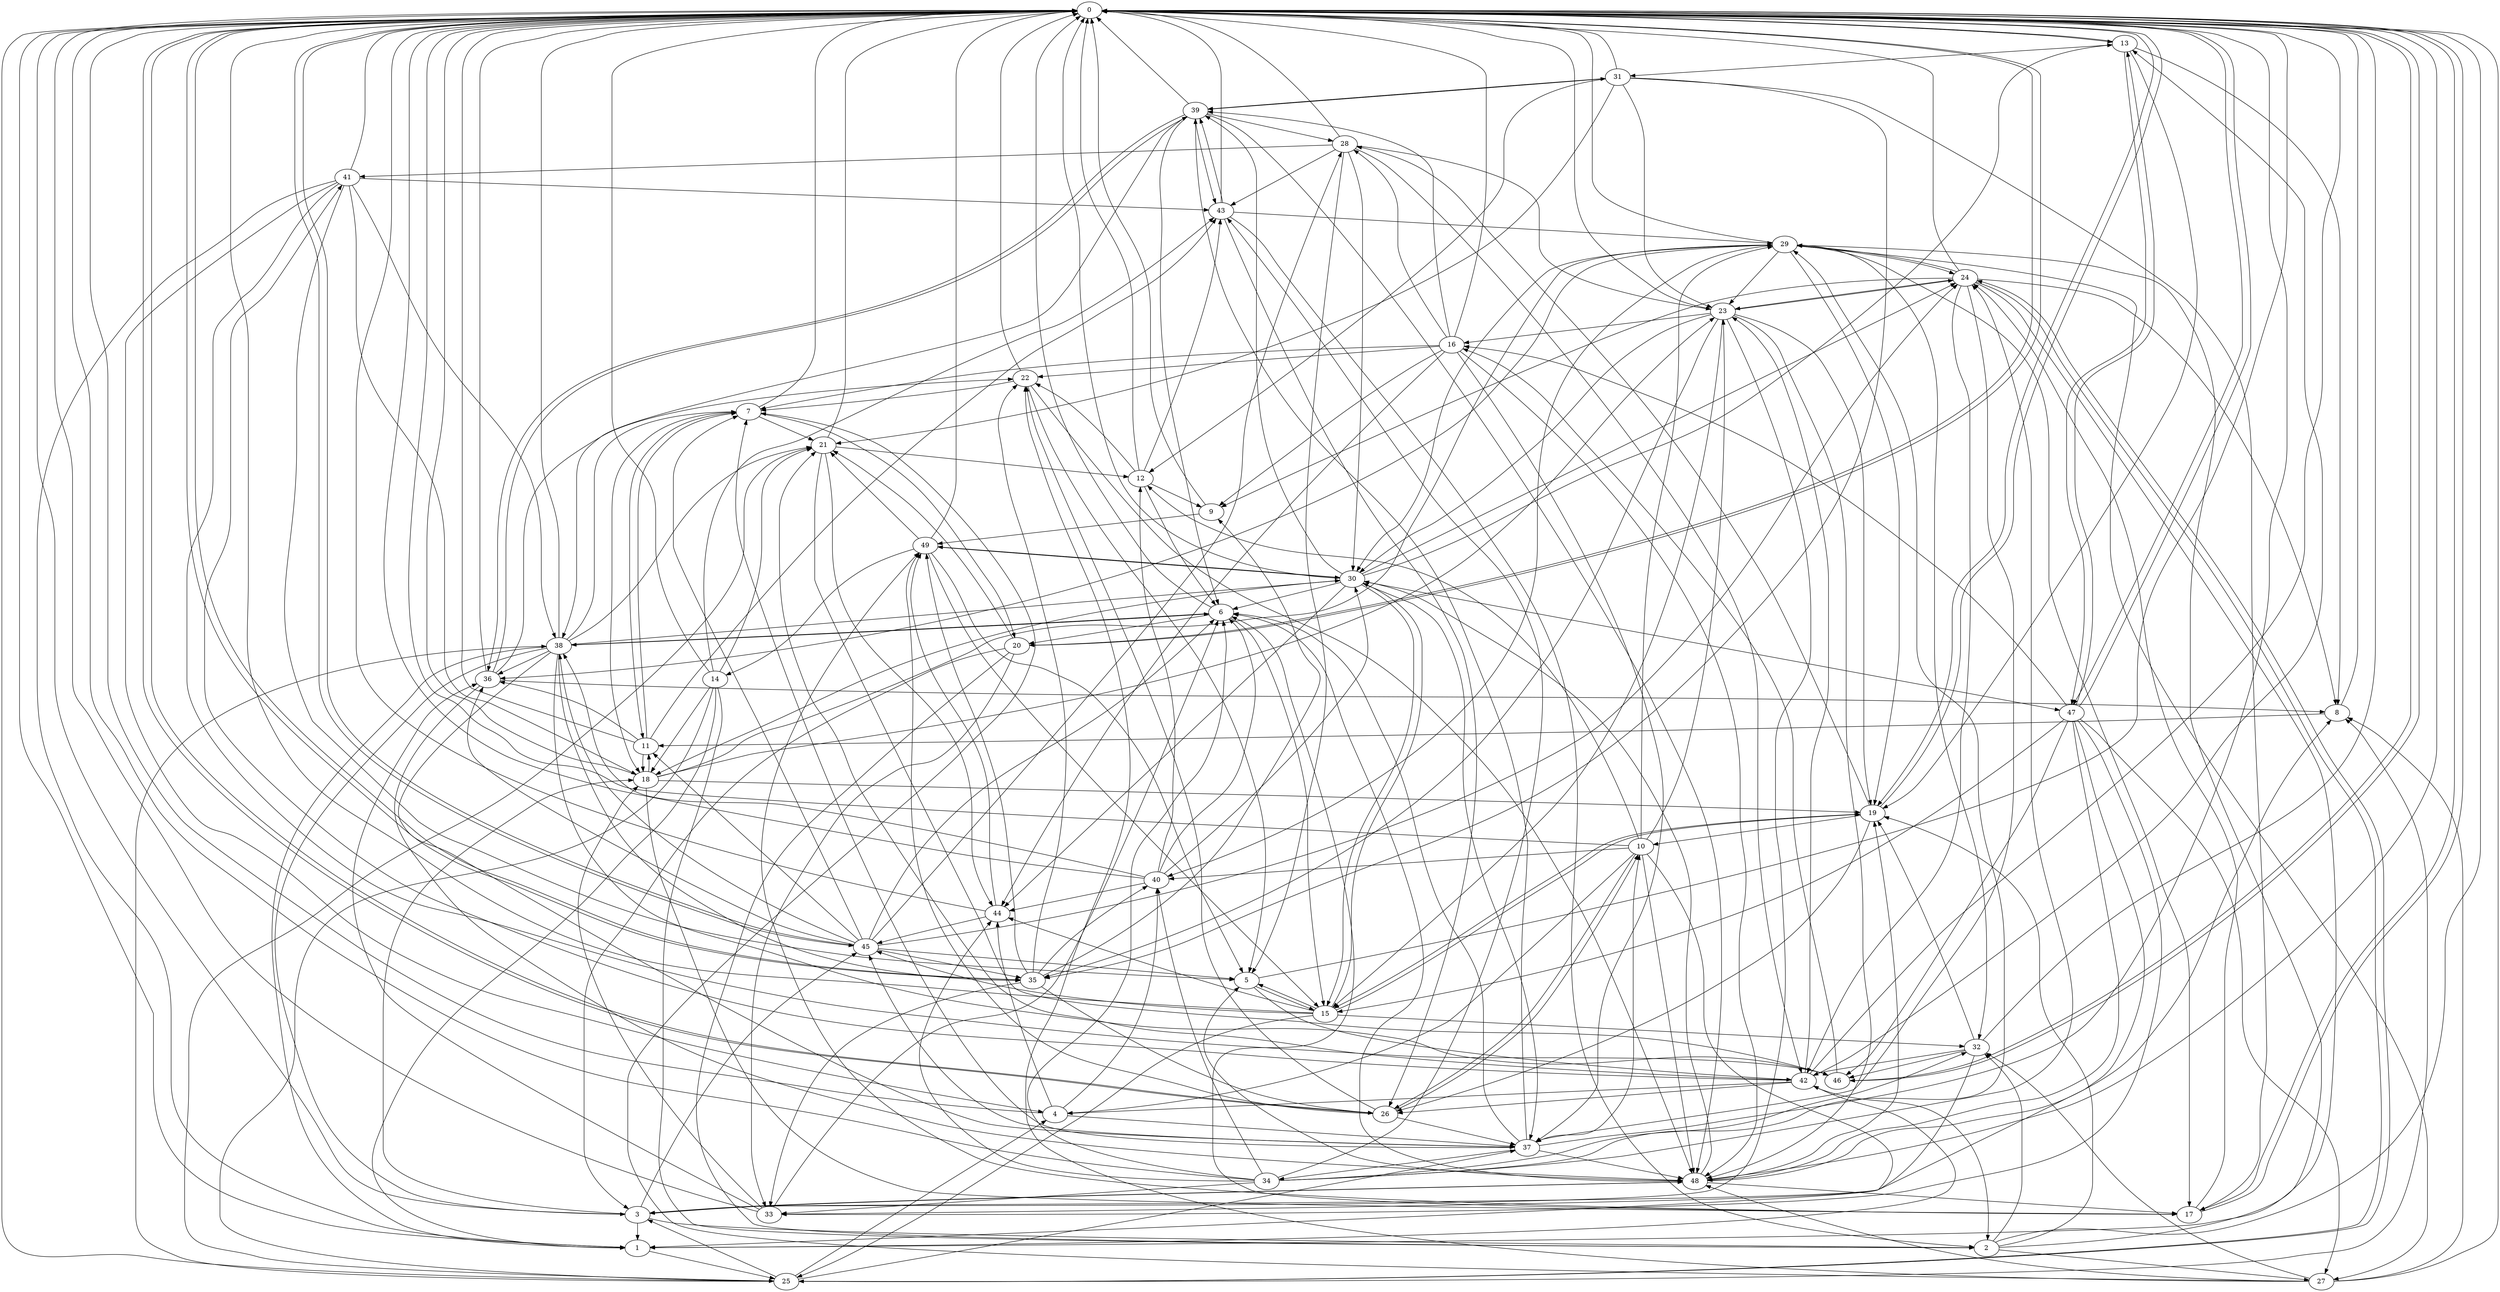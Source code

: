 strict digraph "" {
	0	 [component_delay=3];
	13	 [component_delay=3];
	0 -> 13	 [wire_delay=1];
	17	 [component_delay=3];
	0 -> 17	 [wire_delay=1];
	19	 [component_delay=3];
	0 -> 19	 [wire_delay=1];
	20	 [component_delay=3];
	0 -> 20	 [wire_delay=1];
	26	 [component_delay=3];
	0 -> 26	 [wire_delay=1];
	35	 [component_delay=3];
	0 -> 35	 [wire_delay=1];
	45	 [component_delay=3];
	0 -> 45	 [wire_delay=1];
	46	 [component_delay=3];
	0 -> 46	 [wire_delay=1];
	47	 [component_delay=3];
	0 -> 47	 [wire_delay=1];
	1	 [component_delay=3];
	1 -> 0	 [wire_delay=1];
	25	 [component_delay=3];
	1 -> 25	 [wire_delay=1];
	42	 [component_delay=3];
	1 -> 42	 [wire_delay=1];
	2	 [component_delay=3];
	2 -> 0	 [wire_delay=1];
	2 -> 19	 [wire_delay=1];
	27	 [component_delay=3];
	2 -> 27	 [wire_delay=1];
	29	 [component_delay=3];
	2 -> 29	 [wire_delay=1];
	32	 [component_delay=3];
	2 -> 32	 [wire_delay=1];
	3	 [component_delay=3];
	3 -> 0	 [wire_delay=1];
	3 -> 1	 [wire_delay=1];
	3 -> 2	 [wire_delay=1];
	18	 [component_delay=3];
	3 -> 18	 [wire_delay=1];
	3 -> 45	 [wire_delay=1];
	48	 [component_delay=3];
	3 -> 48	 [wire_delay=1];
	4	 [component_delay=3];
	4 -> 0	 [wire_delay=1];
	37	 [component_delay=3];
	4 -> 37	 [wire_delay=1];
	40	 [component_delay=3];
	4 -> 40	 [wire_delay=1];
	44	 [component_delay=3];
	4 -> 44	 [wire_delay=1];
	5	 [component_delay=3];
	5 -> 0	 [wire_delay=1];
	15	 [component_delay=3];
	5 -> 15	 [wire_delay=1];
	5 -> 42	 [wire_delay=1];
	6	 [component_delay=3];
	6 -> 0	 [wire_delay=1];
	6 -> 15	 [wire_delay=1];
	6 -> 20	 [wire_delay=1];
	38	 [component_delay=3];
	6 -> 38	 [wire_delay=1];
	7	 [component_delay=3];
	7 -> 0	 [wire_delay=1];
	11	 [component_delay=3];
	7 -> 11	 [wire_delay=1];
	7 -> 18	 [wire_delay=1];
	7 -> 20	 [wire_delay=1];
	21	 [component_delay=3];
	7 -> 21	 [wire_delay=1];
	8	 [component_delay=3];
	8 -> 0	 [wire_delay=1];
	8 -> 11	 [wire_delay=1];
	9	 [component_delay=3];
	9 -> 0	 [wire_delay=1];
	49	 [component_delay=3];
	9 -> 49	 [wire_delay=1];
	10	 [component_delay=3];
	10 -> 0	 [wire_delay=1];
	10 -> 1	 [wire_delay=1];
	10 -> 4	 [wire_delay=1];
	12	 [component_delay=3];
	10 -> 12	 [wire_delay=1];
	23	 [component_delay=3];
	10 -> 23	 [wire_delay=1];
	10 -> 26	 [wire_delay=1];
	10 -> 29	 [wire_delay=1];
	10 -> 40	 [wire_delay=1];
	10 -> 48	 [wire_delay=1];
	11 -> 0	 [wire_delay=1];
	11 -> 7	 [wire_delay=1];
	11 -> 18	 [wire_delay=1];
	36	 [component_delay=3];
	11 -> 36	 [wire_delay=1];
	43	 [component_delay=3];
	11 -> 43	 [wire_delay=1];
	12 -> 0	 [wire_delay=1];
	12 -> 6	 [wire_delay=1];
	12 -> 9	 [wire_delay=1];
	22	 [component_delay=3];
	12 -> 22	 [wire_delay=1];
	12 -> 43	 [wire_delay=1];
	13 -> 0	 [wire_delay=1];
	13 -> 8	 [wire_delay=1];
	13 -> 19	 [wire_delay=1];
	31	 [component_delay=3];
	13 -> 31	 [wire_delay=1];
	13 -> 47	 [wire_delay=1];
	14	 [component_delay=3];
	14 -> 0	 [wire_delay=1];
	14 -> 1	 [wire_delay=1];
	14 -> 2	 [wire_delay=1];
	14 -> 18	 [wire_delay=1];
	14 -> 21	 [wire_delay=1];
	14 -> 25	 [wire_delay=1];
	14 -> 43	 [wire_delay=1];
	15 -> 0	 [wire_delay=1];
	15 -> 5	 [wire_delay=1];
	15 -> 19	 [wire_delay=1];
	15 -> 25	 [wire_delay=1];
	30	 [component_delay=3];
	15 -> 30	 [wire_delay=1];
	15 -> 32	 [wire_delay=1];
	15 -> 44	 [wire_delay=1];
	15 -> 45	 [wire_delay=1];
	16	 [component_delay=3];
	16 -> 0	 [wire_delay=1];
	16 -> 7	 [wire_delay=1];
	16 -> 9	 [wire_delay=1];
	16 -> 22	 [wire_delay=1];
	28	 [component_delay=3];
	16 -> 28	 [wire_delay=1];
	16 -> 37	 [wire_delay=1];
	39	 [component_delay=3];
	16 -> 39	 [wire_delay=1];
	16 -> 44	 [wire_delay=1];
	16 -> 48	 [wire_delay=1];
	17 -> 0	 [wire_delay=1];
	17 -> 6	 [wire_delay=1];
	24	 [component_delay=3];
	17 -> 24	 [wire_delay=1];
	17 -> 49	 [wire_delay=1];
	18 -> 0	 [wire_delay=1];
	18 -> 11	 [wire_delay=1];
	18 -> 17	 [wire_delay=1];
	18 -> 19	 [wire_delay=1];
	18 -> 23	 [wire_delay=1];
	18 -> 29	 [wire_delay=1];
	19 -> 0	 [wire_delay=1];
	19 -> 10	 [wire_delay=1];
	19 -> 15	 [wire_delay=1];
	19 -> 26	 [wire_delay=1];
	19 -> 28	 [wire_delay=1];
	20 -> 0	 [wire_delay=1];
	20 -> 2	 [wire_delay=1];
	20 -> 3	 [wire_delay=1];
	20 -> 21	 [wire_delay=1];
	33	 [component_delay=3];
	20 -> 33	 [wire_delay=1];
	21 -> 0	 [wire_delay=1];
	21 -> 12	 [wire_delay=1];
	21 -> 44	 [wire_delay=1];
	21 -> 46	 [wire_delay=1];
	22 -> 0	 [wire_delay=1];
	22 -> 5	 [wire_delay=1];
	22 -> 7	 [wire_delay=1];
	22 -> 48	 [wire_delay=1];
	23 -> 0	 [wire_delay=1];
	23 -> 3	 [wire_delay=1];
	23 -> 15	 [wire_delay=1];
	23 -> 16	 [wire_delay=1];
	23 -> 19	 [wire_delay=1];
	23 -> 24	 [wire_delay=1];
	23 -> 30	 [wire_delay=1];
	23 -> 35	 [wire_delay=1];
	23 -> 48	 [wire_delay=1];
	24 -> 0	 [wire_delay=1];
	24 -> 1	 [wire_delay=1];
	24 -> 8	 [wire_delay=1];
	24 -> 9	 [wire_delay=1];
	24 -> 23	 [wire_delay=1];
	24 -> 25	 [wire_delay=1];
	24 -> 29	 [wire_delay=1];
	24 -> 37	 [wire_delay=1];
	24 -> 42	 [wire_delay=1];
	25 -> 0	 [wire_delay=1];
	25 -> 3	 [wire_delay=1];
	25 -> 4	 [wire_delay=1];
	25 -> 8	 [wire_delay=1];
	25 -> 21	 [wire_delay=1];
	25 -> 24	 [wire_delay=1];
	25 -> 37	 [wire_delay=1];
	25 -> 38	 [wire_delay=1];
	26 -> 0	 [wire_delay=1];
	26 -> 10	 [wire_delay=1];
	26 -> 22	 [wire_delay=1];
	26 -> 37	 [wire_delay=1];
	26 -> 49	 [wire_delay=1];
	27 -> 0	 [wire_delay=1];
	27 -> 7	 [wire_delay=1];
	27 -> 8	 [wire_delay=1];
	27 -> 22	 [wire_delay=1];
	27 -> 32	 [wire_delay=1];
	27 -> 48	 [wire_delay=1];
	28 -> 0	 [wire_delay=1];
	28 -> 5	 [wire_delay=1];
	28 -> 23	 [wire_delay=1];
	28 -> 30	 [wire_delay=1];
	41	 [component_delay=3];
	28 -> 41	 [wire_delay=1];
	28 -> 42	 [wire_delay=1];
	28 -> 43	 [wire_delay=1];
	29 -> 0	 [wire_delay=1];
	29 -> 17	 [wire_delay=1];
	29 -> 19	 [wire_delay=1];
	29 -> 23	 [wire_delay=1];
	29 -> 24	 [wire_delay=1];
	29 -> 27	 [wire_delay=1];
	29 -> 30	 [wire_delay=1];
	29 -> 32	 [wire_delay=1];
	29 -> 36	 [wire_delay=1];
	29 -> 40	 [wire_delay=1];
	30 -> 0	 [wire_delay=1];
	30 -> 6	 [wire_delay=1];
	30 -> 13	 [wire_delay=1];
	30 -> 15	 [wire_delay=1];
	30 -> 18	 [wire_delay=1];
	30 -> 24	 [wire_delay=1];
	30 -> 37	 [wire_delay=1];
	30 -> 39	 [wire_delay=1];
	30 -> 44	 [wire_delay=1];
	30 -> 47	 [wire_delay=1];
	30 -> 49	 [wire_delay=1];
	31 -> 0	 [wire_delay=1];
	31 -> 12	 [wire_delay=1];
	31 -> 17	 [wire_delay=1];
	31 -> 21	 [wire_delay=1];
	31 -> 23	 [wire_delay=1];
	31 -> 35	 [wire_delay=1];
	31 -> 39	 [wire_delay=1];
	32 -> 0	 [wire_delay=1];
	32 -> 19	 [wire_delay=1];
	32 -> 33	 [wire_delay=1];
	32 -> 42	 [wire_delay=1];
	32 -> 46	 [wire_delay=1];
	33 -> 0	 [wire_delay=1];
	33 -> 6	 [wire_delay=1];
	33 -> 18	 [wire_delay=1];
	33 -> 36	 [wire_delay=1];
	34	 [component_delay=3];
	34 -> 0	 [wire_delay=1];
	34 -> 6	 [wire_delay=1];
	34 -> 24	 [wire_delay=1];
	34 -> 29	 [wire_delay=1];
	34 -> 32	 [wire_delay=1];
	34 -> 33	 [wire_delay=1];
	34 -> 40	 [wire_delay=1];
	34 -> 43	 [wire_delay=1];
	34 -> 44	 [wire_delay=1];
	35 -> 0	 [wire_delay=1];
	35 -> 9	 [wire_delay=1];
	35 -> 22	 [wire_delay=1];
	35 -> 26	 [wire_delay=1];
	35 -> 33	 [wire_delay=1];
	35 -> 40	 [wire_delay=1];
	35 -> 49	 [wire_delay=1];
	36 -> 0	 [wire_delay=1];
	36 -> 8	 [wire_delay=1];
	36 -> 22	 [wire_delay=1];
	36 -> 39	 [wire_delay=1];
	36 -> 48	 [wire_delay=1];
	37 -> 0	 [wire_delay=1];
	37 -> 6	 [wire_delay=1];
	37 -> 7	 [wire_delay=1];
	37 -> 10	 [wire_delay=1];
	37 -> 34	 [wire_delay=1];
	37 -> 39	 [wire_delay=1];
	37 -> 45	 [wire_delay=1];
	37 -> 48	 [wire_delay=1];
	38 -> 0	 [wire_delay=1];
	38 -> 1	 [wire_delay=1];
	38 -> 3	 [wire_delay=1];
	38 -> 6	 [wire_delay=1];
	38 -> 7	 [wire_delay=1];
	38 -> 21	 [wire_delay=1];
	38 -> 30	 [wire_delay=1];
	38 -> 35	 [wire_delay=1];
	38 -> 36	 [wire_delay=1];
	38 -> 37	 [wire_delay=1];
	38 -> 46	 [wire_delay=1];
	39 -> 0	 [wire_delay=1];
	39 -> 6	 [wire_delay=1];
	39 -> 28	 [wire_delay=1];
	39 -> 31	 [wire_delay=1];
	39 -> 36	 [wire_delay=1];
	39 -> 38	 [wire_delay=1];
	39 -> 43	 [wire_delay=1];
	39 -> 48	 [wire_delay=1];
	40 -> 0	 [wire_delay=1];
	40 -> 6	 [wire_delay=1];
	40 -> 12	 [wire_delay=1];
	40 -> 30	 [wire_delay=1];
	40 -> 38	 [wire_delay=1];
	40 -> 44	 [wire_delay=1];
	41 -> 0	 [wire_delay=1];
	41 -> 1	 [wire_delay=1];
	41 -> 4	 [wire_delay=1];
	41 -> 5	 [wire_delay=1];
	41 -> 18	 [wire_delay=1];
	41 -> 38	 [wire_delay=1];
	41 -> 43	 [wire_delay=1];
	41 -> 46	 [wire_delay=1];
	42 -> 0	 [wire_delay=1];
	42 -> 2	 [wire_delay=1];
	42 -> 4	 [wire_delay=1];
	42 -> 13	 [wire_delay=1];
	42 -> 21	 [wire_delay=1];
	42 -> 23	 [wire_delay=1];
	42 -> 26	 [wire_delay=1];
	42 -> 41	 [wire_delay=1];
	43 -> 0	 [wire_delay=1];
	43 -> 2	 [wire_delay=1];
	43 -> 26	 [wire_delay=1];
	43 -> 29	 [wire_delay=1];
	43 -> 39	 [wire_delay=1];
	44 -> 0	 [wire_delay=1];
	44 -> 45	 [wire_delay=1];
	44 -> 49	 [wire_delay=1];
	45 -> 0	 [wire_delay=1];
	45 -> 5	 [wire_delay=1];
	45 -> 6	 [wire_delay=1];
	45 -> 7	 [wire_delay=1];
	45 -> 11	 [wire_delay=1];
	45 -> 24	 [wire_delay=1];
	45 -> 28	 [wire_delay=1];
	45 -> 35	 [wire_delay=1];
	45 -> 36	 [wire_delay=1];
	45 -> 38	 [wire_delay=1];
	46 -> 0	 [wire_delay=1];
	46 -> 16	 [wire_delay=1];
	47 -> 0	 [wire_delay=1];
	47 -> 3	 [wire_delay=1];
	47 -> 13	 [wire_delay=1];
	47 -> 15	 [wire_delay=1];
	47 -> 16	 [wire_delay=1];
	47 -> 27	 [wire_delay=1];
	47 -> 33	 [wire_delay=1];
	47 -> 46	 [wire_delay=1];
	47 -> 48	 [wire_delay=1];
	48 -> 0	 [wire_delay=1];
	48 -> 3	 [wire_delay=1];
	48 -> 5	 [wire_delay=1];
	48 -> 6	 [wire_delay=1];
	48 -> 8	 [wire_delay=1];
	48 -> 17	 [wire_delay=1];
	48 -> 19	 [wire_delay=1];
	48 -> 30	 [wire_delay=1];
	49 -> 0	 [wire_delay=1];
	49 -> 5	 [wire_delay=1];
	49 -> 14	 [wire_delay=1];
	49 -> 15	 [wire_delay=1];
	49 -> 21	 [wire_delay=1];
	49 -> 30	 [wire_delay=1];
}
